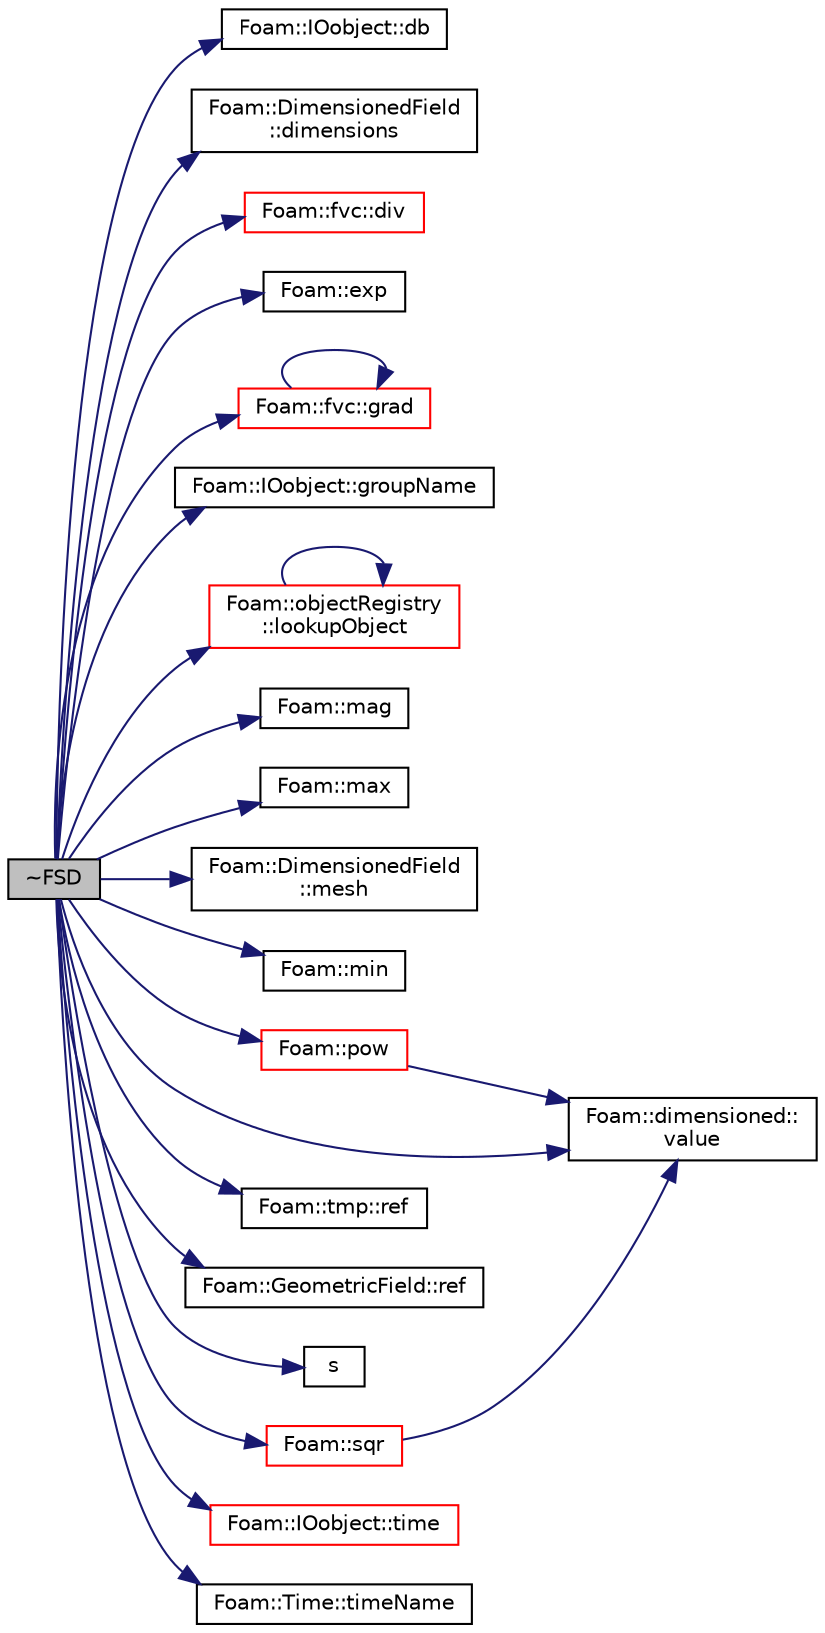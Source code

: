 digraph "~FSD"
{
  bgcolor="transparent";
  edge [fontname="Helvetica",fontsize="10",labelfontname="Helvetica",labelfontsize="10"];
  node [fontname="Helvetica",fontsize="10",shape=record];
  rankdir="LR";
  Node2 [label="~FSD",height=0.2,width=0.4,color="black", fillcolor="grey75", style="filled", fontcolor="black"];
  Node2 -> Node3 [color="midnightblue",fontsize="10",style="solid",fontname="Helvetica"];
  Node3 [label="Foam::IOobject::db",height=0.2,width=0.4,color="black",URL="$a27249.html#a65cc75d9f80b1df5c3184fb2274a97f1",tooltip="Return the local objectRegistry. "];
  Node2 -> Node4 [color="midnightblue",fontsize="10",style="solid",fontname="Helvetica"];
  Node4 [label="Foam::DimensionedField\l::dimensions",height=0.2,width=0.4,color="black",URL="$a27497.html#a512673c2674ca2d38885f1bb5f6994fb",tooltip="Return dimensions. "];
  Node2 -> Node5 [color="midnightblue",fontsize="10",style="solid",fontname="Helvetica"];
  Node5 [label="Foam::fvc::div",height=0.2,width=0.4,color="red",URL="$a21861.html#a585533948ad80abfe589d920c641f251"];
  Node2 -> Node302 [color="midnightblue",fontsize="10",style="solid",fontname="Helvetica"];
  Node302 [label="Foam::exp",height=0.2,width=0.4,color="black",URL="$a21851.html#a12bca6c677fcf0977532179c3cb9bb89"];
  Node2 -> Node303 [color="midnightblue",fontsize="10",style="solid",fontname="Helvetica"];
  Node303 [label="Foam::fvc::grad",height=0.2,width=0.4,color="red",URL="$a21861.html#a7c00ec90ecc15ed3005255e42c52827a"];
  Node303 -> Node303 [color="midnightblue",fontsize="10",style="solid",fontname="Helvetica"];
  Node2 -> Node305 [color="midnightblue",fontsize="10",style="solid",fontname="Helvetica"];
  Node305 [label="Foam::IOobject::groupName",height=0.2,width=0.4,color="black",URL="$a27249.html#ad5705e6da2a025ad75b4cf5d748d7d30"];
  Node2 -> Node306 [color="midnightblue",fontsize="10",style="solid",fontname="Helvetica"];
  Node306 [label="Foam::objectRegistry\l::lookupObject",height=0.2,width=0.4,color="red",URL="$a27433.html#a8b49296f8410366342c524250612c2aa",tooltip="Lookup and return the object of the given Type. "];
  Node306 -> Node306 [color="midnightblue",fontsize="10",style="solid",fontname="Helvetica"];
  Node2 -> Node105 [color="midnightblue",fontsize="10",style="solid",fontname="Helvetica"];
  Node105 [label="Foam::mag",height=0.2,width=0.4,color="black",URL="$a21851.html#a929da2a3fdcf3dacbbe0487d3a330dae"];
  Node2 -> Node135 [color="midnightblue",fontsize="10",style="solid",fontname="Helvetica"];
  Node135 [label="Foam::max",height=0.2,width=0.4,color="black",URL="$a21851.html#ac993e906cf2774ae77e666bc24e81733"];
  Node2 -> Node8 [color="midnightblue",fontsize="10",style="solid",fontname="Helvetica"];
  Node8 [label="Foam::DimensionedField\l::mesh",height=0.2,width=0.4,color="black",URL="$a27497.html#a8f1110830348a1448a14ab5e3cf47e3b",tooltip="Return mesh. "];
  Node2 -> Node203 [color="midnightblue",fontsize="10",style="solid",fontname="Helvetica"];
  Node203 [label="Foam::min",height=0.2,width=0.4,color="black",URL="$a21851.html#a253e112ad2d56d96230ff39ea7f442dc"];
  Node2 -> Node56 [color="midnightblue",fontsize="10",style="solid",fontname="Helvetica"];
  Node56 [label="Foam::pow",height=0.2,width=0.4,color="red",URL="$a21851.html#a7500c8e9d27a442adc75e287de074c7c"];
  Node56 -> Node59 [color="midnightblue",fontsize="10",style="solid",fontname="Helvetica"];
  Node59 [label="Foam::dimensioned::\lvalue",height=0.2,width=0.4,color="black",URL="$a27473.html#a7948200a26c85fc3a83ffa510a91d668",tooltip="Return const reference to value. "];
  Node2 -> Node30 [color="midnightblue",fontsize="10",style="solid",fontname="Helvetica"];
  Node30 [label="Foam::tmp::ref",height=0.2,width=0.4,color="black",URL="$a27077.html#aeaf81e641282874cef07f5b808efc83b",tooltip="Return non-const reference or generate a fatal error. "];
  Node2 -> Node311 [color="midnightblue",fontsize="10",style="solid",fontname="Helvetica"];
  Node311 [label="Foam::GeometricField::ref",height=0.2,width=0.4,color="black",URL="$a23249.html#a08b047935717956ddaa7d514f9b65d4e",tooltip="Return a reference to the dimensioned internal field. "];
  Node2 -> Node312 [color="midnightblue",fontsize="10",style="solid",fontname="Helvetica"];
  Node312 [label="s",height=0.2,width=0.4,color="black",URL="$a19343.html#abb9c4233033fad2ad0206cd4adad3b9f"];
  Node2 -> Node313 [color="midnightblue",fontsize="10",style="solid",fontname="Helvetica"];
  Node313 [label="Foam::sqr",height=0.2,width=0.4,color="red",URL="$a21851.html#a277dc11c581d53826ab5090b08f3b17b"];
  Node313 -> Node59 [color="midnightblue",fontsize="10",style="solid",fontname="Helvetica"];
  Node2 -> Node169 [color="midnightblue",fontsize="10",style="solid",fontname="Helvetica"];
  Node169 [label="Foam::IOobject::time",height=0.2,width=0.4,color="red",URL="$a27249.html#a1ed86245b170b9f651f62650b1827500",tooltip="Return time. "];
  Node2 -> Node314 [color="midnightblue",fontsize="10",style="solid",fontname="Helvetica"];
  Node314 [label="Foam::Time::timeName",height=0.2,width=0.4,color="black",URL="$a27457.html#a5ae6a110de1b22323e19a46943c7f0c1",tooltip="Return time name of given scalar time. "];
  Node2 -> Node59 [color="midnightblue",fontsize="10",style="solid",fontname="Helvetica"];
}
